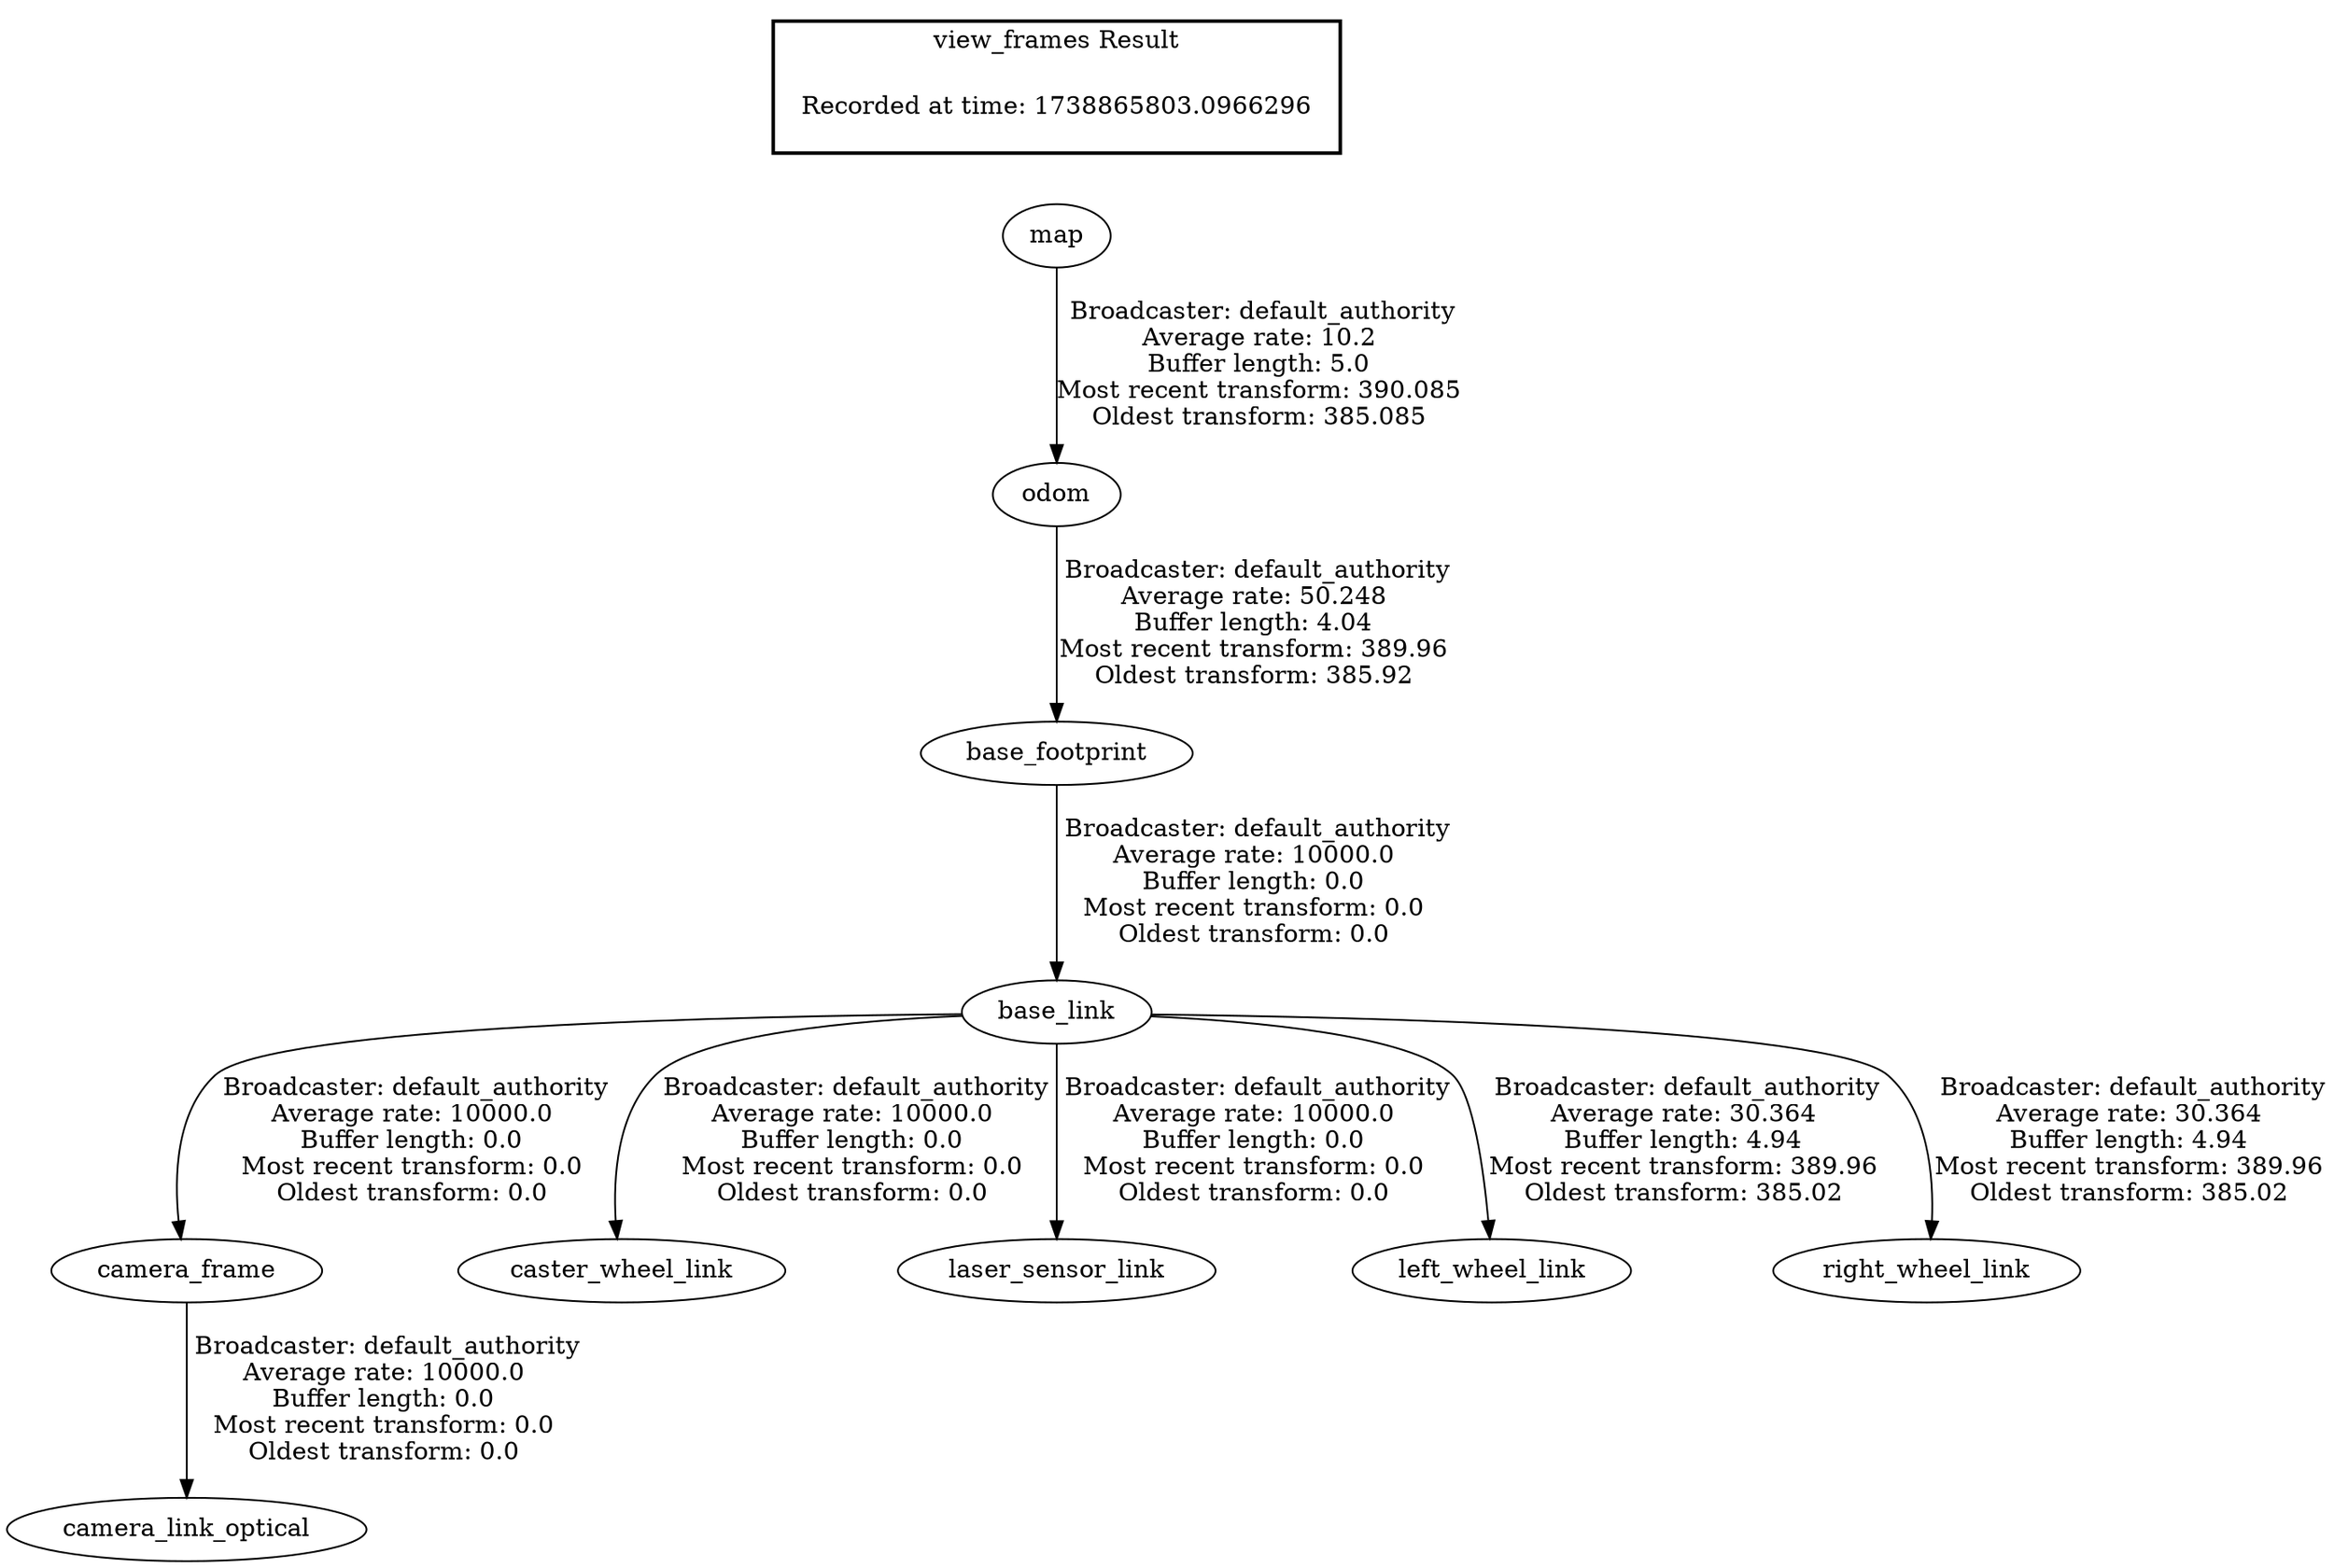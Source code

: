 digraph G {
"map" -> "odom"[label=" Broadcaster: default_authority\nAverage rate: 10.2\nBuffer length: 5.0\nMost recent transform: 390.085\nOldest transform: 385.085\n"];
"base_link" -> "camera_frame"[label=" Broadcaster: default_authority\nAverage rate: 10000.0\nBuffer length: 0.0\nMost recent transform: 0.0\nOldest transform: 0.0\n"];
"base_footprint" -> "base_link"[label=" Broadcaster: default_authority\nAverage rate: 10000.0\nBuffer length: 0.0\nMost recent transform: 0.0\nOldest transform: 0.0\n"];
"base_link" -> "caster_wheel_link"[label=" Broadcaster: default_authority\nAverage rate: 10000.0\nBuffer length: 0.0\nMost recent transform: 0.0\nOldest transform: 0.0\n"];
"odom" -> "base_footprint"[label=" Broadcaster: default_authority\nAverage rate: 50.248\nBuffer length: 4.04\nMost recent transform: 389.96\nOldest transform: 385.92\n"];
"base_link" -> "laser_sensor_link"[label=" Broadcaster: default_authority\nAverage rate: 10000.0\nBuffer length: 0.0\nMost recent transform: 0.0\nOldest transform: 0.0\n"];
"camera_frame" -> "camera_link_optical"[label=" Broadcaster: default_authority\nAverage rate: 10000.0\nBuffer length: 0.0\nMost recent transform: 0.0\nOldest transform: 0.0\n"];
"base_link" -> "left_wheel_link"[label=" Broadcaster: default_authority\nAverage rate: 30.364\nBuffer length: 4.94\nMost recent transform: 389.96\nOldest transform: 385.02\n"];
"base_link" -> "right_wheel_link"[label=" Broadcaster: default_authority\nAverage rate: 30.364\nBuffer length: 4.94\nMost recent transform: 389.96\nOldest transform: 385.02\n"];
edge [style=invis];
 subgraph cluster_legend { style=bold; color=black; label ="view_frames Result";
"Recorded at time: 1738865803.0966296"[ shape=plaintext ] ;
}->"map";
}